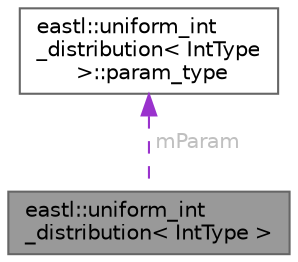 digraph "eastl::uniform_int_distribution&lt; IntType &gt;"
{
 // LATEX_PDF_SIZE
  bgcolor="transparent";
  edge [fontname=Helvetica,fontsize=10,labelfontname=Helvetica,labelfontsize=10];
  node [fontname=Helvetica,fontsize=10,shape=box,height=0.2,width=0.4];
  Node1 [id="Node000001",label="eastl::uniform_int\l_distribution\< IntType \>",height=0.2,width=0.4,color="gray40", fillcolor="grey60", style="filled", fontcolor="black",tooltip=" "];
  Node2 -> Node1 [id="edge2_Node000001_Node000002",dir="back",color="darkorchid3",style="dashed",tooltip=" ",label=" mParam",fontcolor="grey" ];
  Node2 [id="Node000002",label="eastl::uniform_int\l_distribution\< IntType\l \>::param_type",height=0.2,width=0.4,color="gray40", fillcolor="white", style="filled",URL="$structeastl_1_1uniform__int__distribution_1_1param__type.html",tooltip=" "];
}
